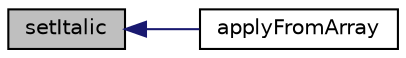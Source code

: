 digraph "setItalic"
{
  edge [fontname="Helvetica",fontsize="10",labelfontname="Helvetica",labelfontsize="10"];
  node [fontname="Helvetica",fontsize="10",shape=record];
  rankdir="LR";
  Node192 [label="setItalic",height=0.2,width=0.4,color="black", fillcolor="grey75", style="filled", fontcolor="black"];
  Node192 -> Node193 [dir="back",color="midnightblue",fontsize="10",style="solid",fontname="Helvetica"];
  Node193 [label="applyFromArray",height=0.2,width=0.4,color="black", fillcolor="white", style="filled",URL="$class_p_h_p_excel___style___font.html#adf38c8e6ab006ca15f50964882386acf"];
}
